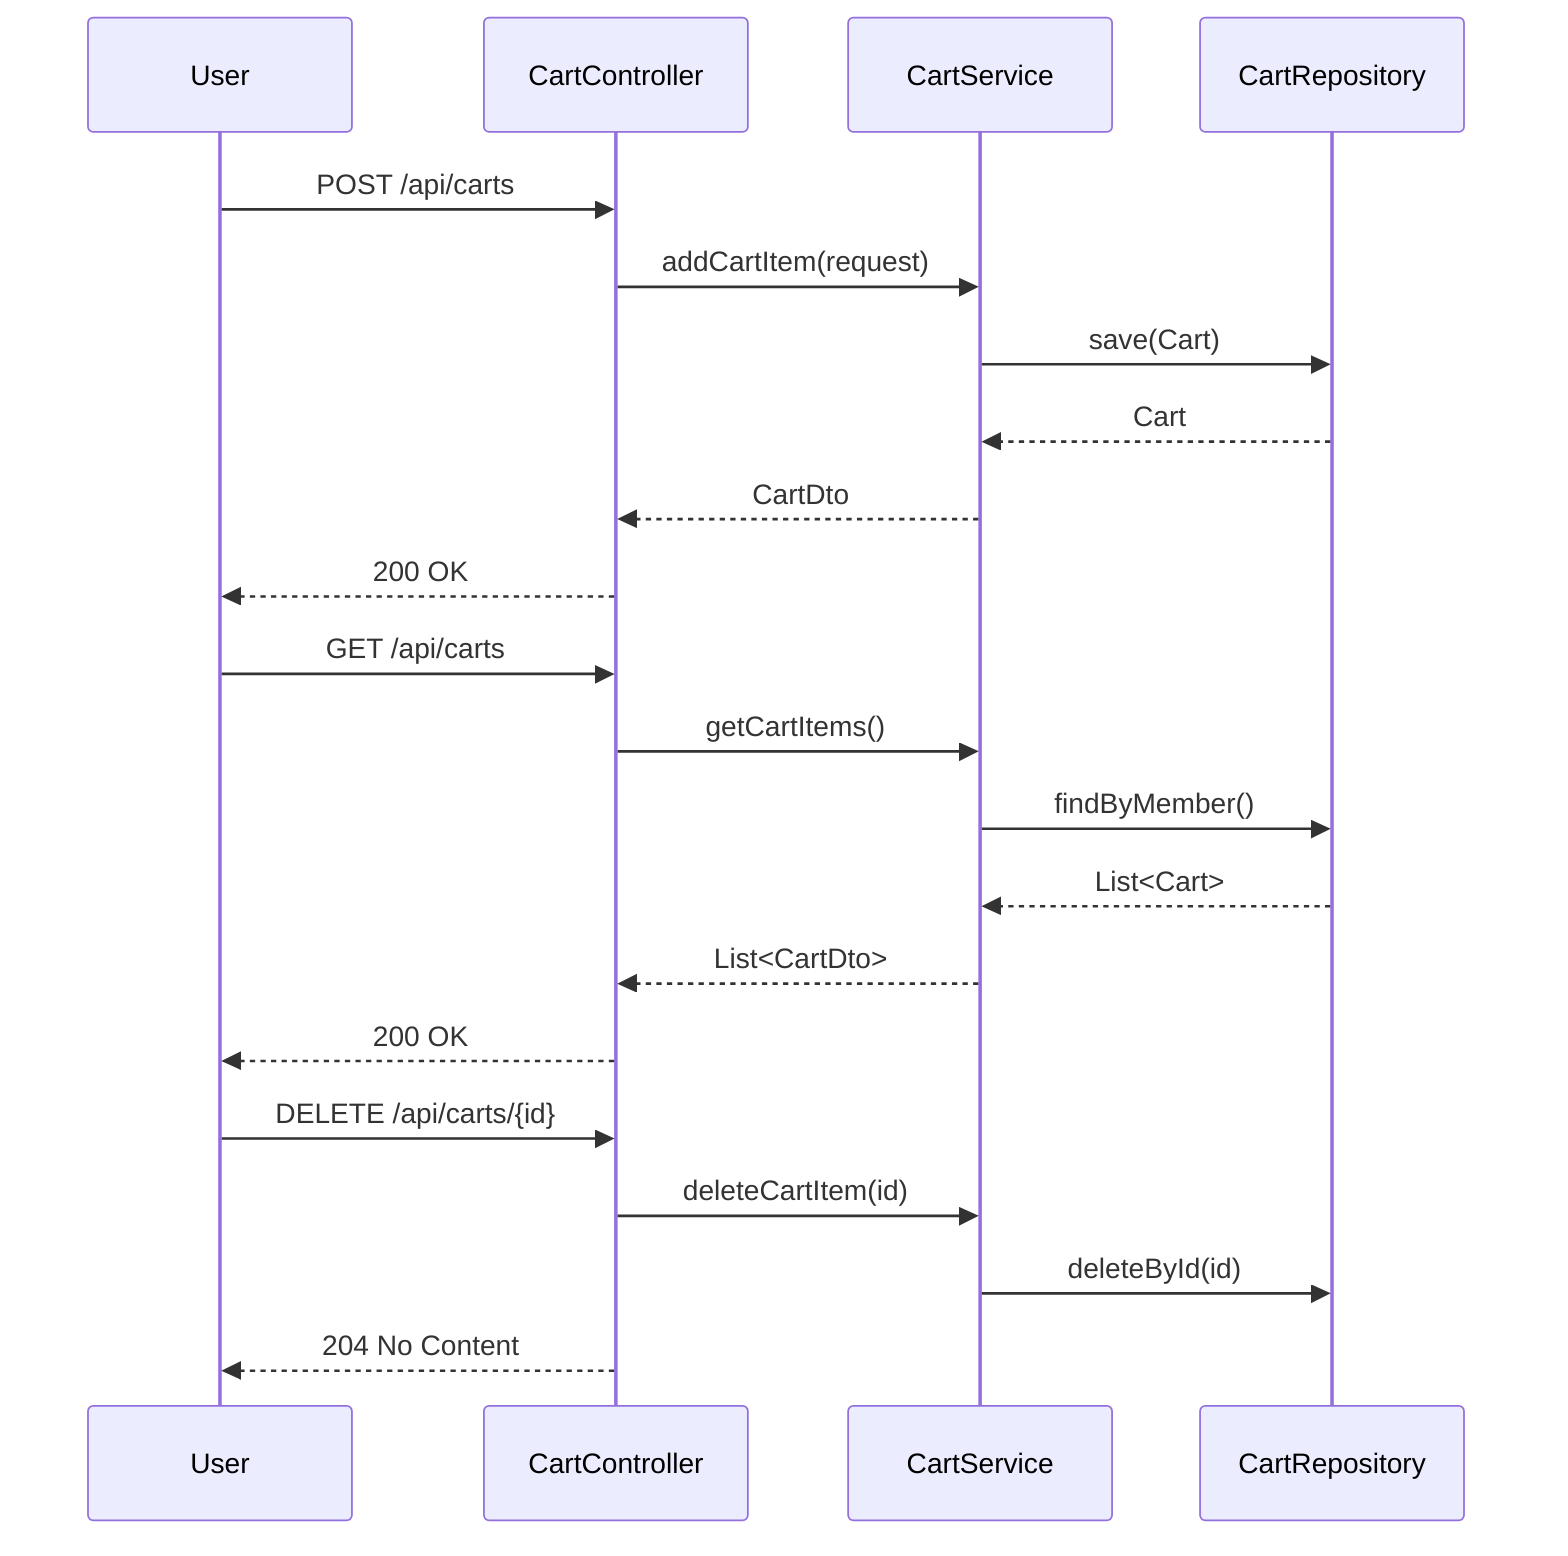 sequenceDiagram
    participant User
    participant CartController
    participant CartService
    participant CartRepository

    User->>CartController: POST /api/carts
    CartController->>CartService: addCartItem(request)
    CartService->>CartRepository: save(Cart)
    CartRepository-->>CartService: Cart
    CartService-->>CartController: CartDto
    CartController-->>User: 200 OK

    User->>CartController: GET /api/carts
    CartController->>CartService: getCartItems()
    CartService->>CartRepository: findByMember()
    CartRepository-->>CartService: List<Cart>
    CartService-->>CartController: List<CartDto>
    CartController-->>User: 200 OK

    User->>CartController: DELETE /api/carts/{id}
    CartController->>CartService: deleteCartItem(id)
    CartService->>CartRepository: deleteById(id)
    CartController-->>User: 204 No Content